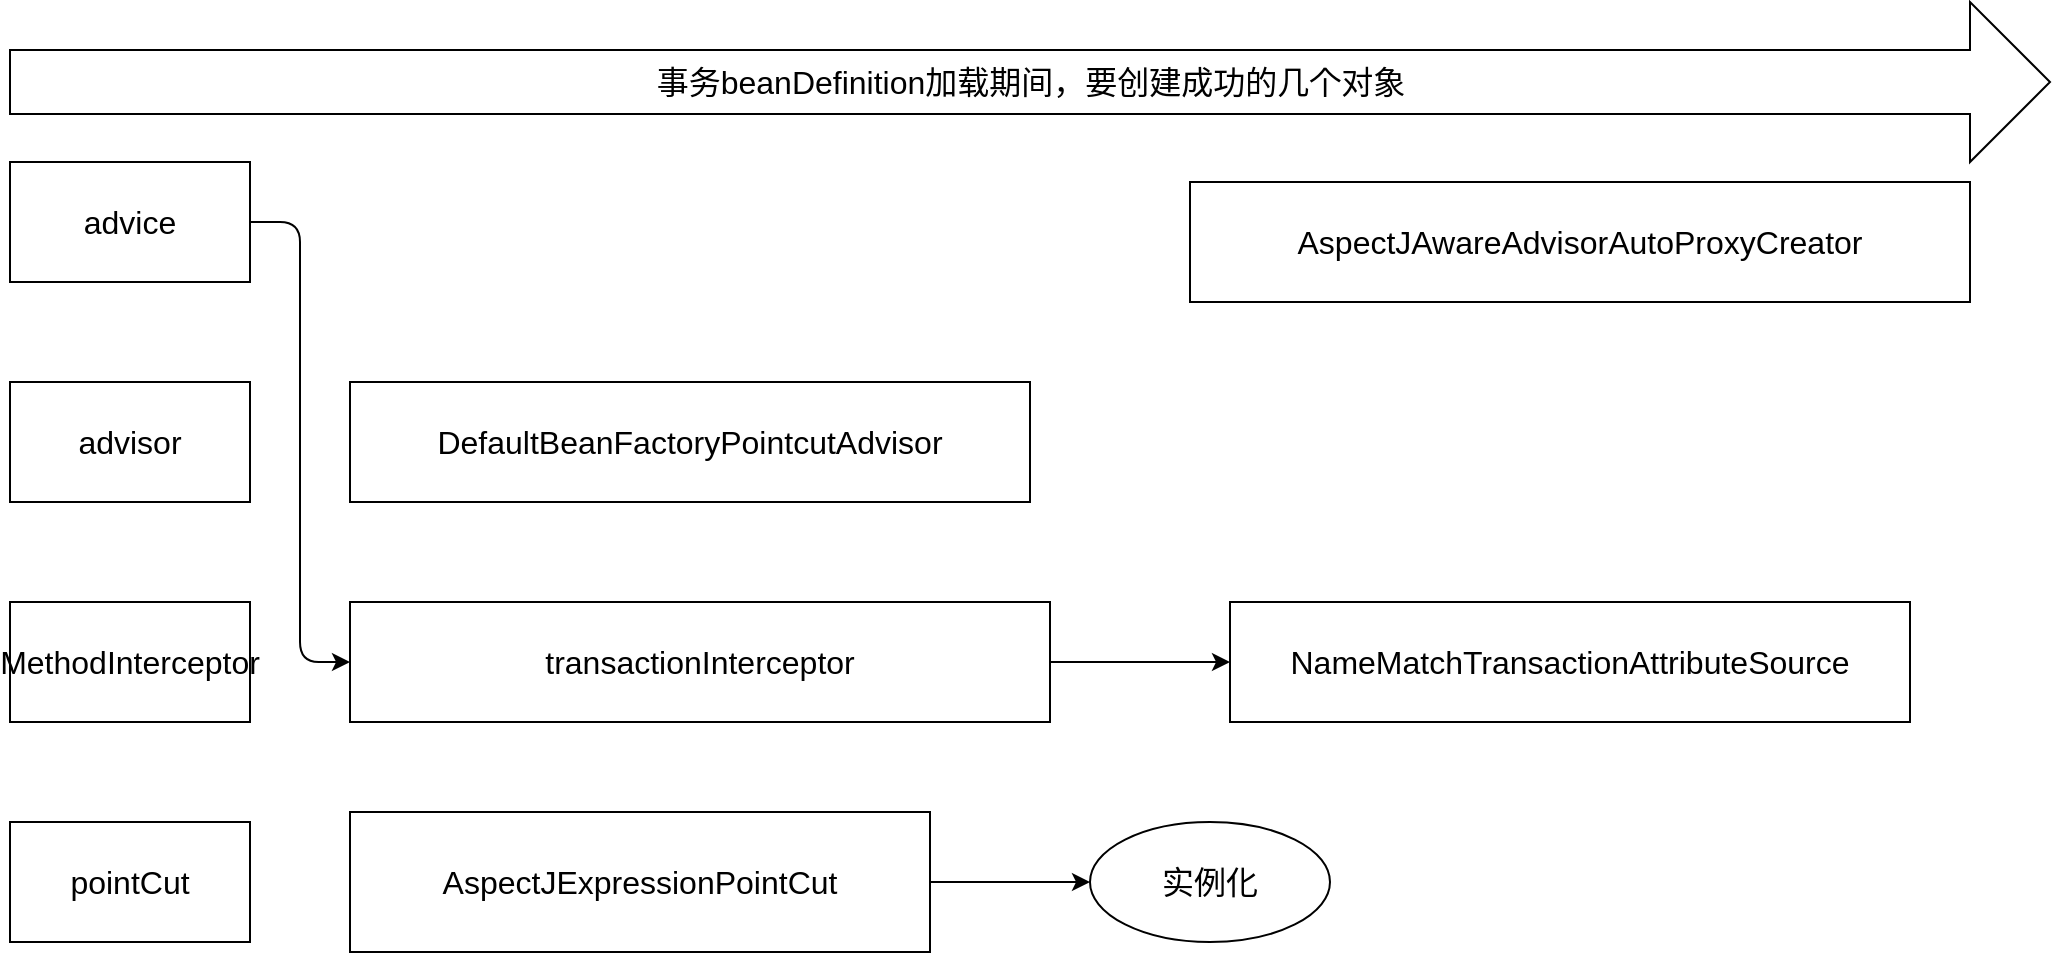 <mxfile>
    <diagram id="X3Xr57ZDvW-NH4p4vMOP" name="Page-1">
        <mxGraphModel dx="1051" dy="790" grid="1" gridSize="10" guides="1" tooltips="1" connect="1" arrows="1" fold="1" page="1" pageScale="1" pageWidth="10000000" pageHeight="10000000" math="0" shadow="0">
            <root>
                <mxCell id="0"/>
                <mxCell id="1" parent="0"/>
                <mxCell id="17" style="edgeStyle=elbowEdgeStyle;html=1;exitX=1;exitY=0.5;exitDx=0;exitDy=0;entryX=0;entryY=0.5;entryDx=0;entryDy=0;fontSize=16;labelBackgroundColor=none;" edge="1" parent="1" source="2" target="11">
                    <mxGeometry relative="1" as="geometry"/>
                </mxCell>
                <mxCell id="2" value="advice" style="whiteSpace=wrap;html=1;fontSize=16;" vertex="1" parent="1">
                    <mxGeometry x="100" y="100" width="120" height="60" as="geometry"/>
                </mxCell>
                <mxCell id="3" value="advisor" style="whiteSpace=wrap;html=1;fontSize=16;" vertex="1" parent="1">
                    <mxGeometry x="100" y="210" width="120" height="60" as="geometry"/>
                </mxCell>
                <mxCell id="5" value="MethodInterceptor" style="whiteSpace=wrap;html=1;fontSize=16;" vertex="1" parent="1">
                    <mxGeometry x="100" y="320" width="120" height="60" as="geometry"/>
                </mxCell>
                <mxCell id="6" value="pointCut" style="whiteSpace=wrap;html=1;fontSize=16;" vertex="1" parent="1">
                    <mxGeometry x="100" y="430" width="120" height="60" as="geometry"/>
                </mxCell>
                <mxCell id="8" value="DefaultBeanFactoryPointcutAdvisor" style="whiteSpace=wrap;html=1;fontSize=16;" vertex="1" parent="1">
                    <mxGeometry x="270" y="210" width="340" height="60" as="geometry"/>
                </mxCell>
                <mxCell id="14" value="" style="edgeStyle=none;html=1;fontSize=16;" edge="1" parent="1" source="9" target="10">
                    <mxGeometry relative="1" as="geometry"/>
                </mxCell>
                <mxCell id="9" value="AspectJExpressionPointCut" style="whiteSpace=wrap;html=1;fontSize=16;" vertex="1" parent="1">
                    <mxGeometry x="270" y="425" width="290" height="70" as="geometry"/>
                </mxCell>
                <mxCell id="10" value="实例化" style="ellipse;whiteSpace=wrap;html=1;fontSize=16;" vertex="1" parent="1">
                    <mxGeometry x="640" y="430" width="120" height="60" as="geometry"/>
                </mxCell>
                <mxCell id="13" value="" style="edgeStyle=none;html=1;fontSize=16;" edge="1" parent="1" source="11" target="12">
                    <mxGeometry relative="1" as="geometry"/>
                </mxCell>
                <mxCell id="11" value="transactionInterceptor" style="whiteSpace=wrap;html=1;fontSize=16;" vertex="1" parent="1">
                    <mxGeometry x="270" y="320" width="350" height="60" as="geometry"/>
                </mxCell>
                <mxCell id="12" value="NameMatchTransactionAttributeSource" style="whiteSpace=wrap;html=1;fontSize=16;" vertex="1" parent="1">
                    <mxGeometry x="710" y="320" width="340" height="60" as="geometry"/>
                </mxCell>
                <mxCell id="15" value="AspectJAwareAdvisorAutoProxyCreator" style="whiteSpace=wrap;html=1;fontSize=16;" vertex="1" parent="1">
                    <mxGeometry x="690" y="110" width="390" height="60" as="geometry"/>
                </mxCell>
                <mxCell id="16" value="事务beanDefinition加载期间，要创建成功的几个对象" style="html=1;shadow=0;dashed=0;align=center;verticalAlign=middle;shape=mxgraph.arrows2.arrow;dy=0.6;dx=40;notch=0;fontSize=16;" vertex="1" parent="1">
                    <mxGeometry x="100" y="20" width="1020" height="80" as="geometry"/>
                </mxCell>
            </root>
        </mxGraphModel>
    </diagram>
</mxfile>